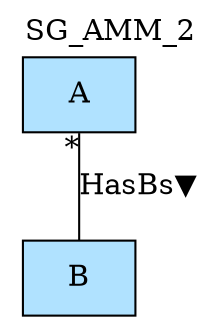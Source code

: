 digraph {graph[label=SG_AMM_2,labelloc=tl,labelfontsize=12];
"A"[shape=record,fillcolor=lightskyblue1,style = filled,label="A"];
"B"[shape=record,fillcolor=lightskyblue1,style = filled,label="B"];

"A"->"B"[label="HasBs▼",dir=none,taillabel="*",headlabel=""];
}